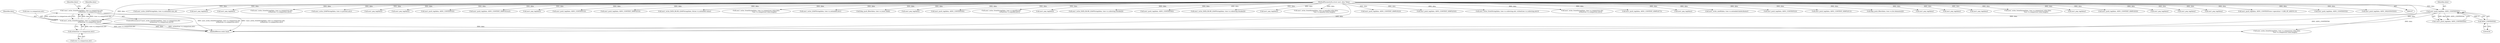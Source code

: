 digraph "0_samba_530d50a1abdcdf4d1775652d4c456c1274d83d8d_1@API" {
"1000524" [label="(Call,!asn1_write_OctetString(data, tree->u.comparison.attr,\n                                     strlen(tree->u.comparison.attr)))"];
"1000525" [label="(Call,asn1_write_OctetString(data, tree->u.comparison.attr,\n                                     strlen(tree->u.comparison.attr)))"];
"1000517" [label="(Call,asn1_push_tag(data, ASN1_CONTEXT(6)))"];
"1000108" [label="(MethodParameterIn,struct asn1_data *data)"];
"1000519" [label="(Call,ASN1_CONTEXT(6))"];
"1000534" [label="(Call,strlen(tree->u.comparison.attr))"];
"1000697" [label="(Call,asn1_write_LDAPString(data, tree->u.extended.rule_id))"];
"1000509" [label="(Call,asn1_pop_tag(data))"];
"1000198" [label="(Call,asn1_pop_tag(data))"];
"1000526" [label="(Identifier,data)"];
"1000464" [label="(Call,asn1_write_OctetString(data, tree->u.comparison.attr,\n                                     strlen(tree->u.comparison.attr)))"];
"1000586" [label="(Call,asn1_write_LDAPString(data, tree->u.present.attr))"];
"1000710" [label="(Call,asn1_pop_tag(data))"];
"1000570" [label="(Call,asn1_pop_tag(data))"];
"1000267" [label="(Call,asn1_push_tag(data, ASN1_CONTEXT(4)))"];
"1000411" [label="(Call,asn1_push_tag(data, ASN1_CONTEXT_SIMPLE(ctx)))"];
"1000517" [label="(Call,asn1_push_tag(data, ASN1_CONTEXT(6)))"];
"1000448" [label="(Call,asn1_pop_tag(data))"];
"1000206" [label="(Call,asn1_push_tag(data, ASN1_CONTEXT(3)))"];
"1000752" [label="(Call,asn1_push_tag(data, ASN1_CONTEXT_SIMPLE(3)))"];
"1000518" [label="(Identifier,data)"];
"1000760" [label="(Call,asn1_write_DATA_BLOB_LDAPString(data, &tree->u.extended.value))"];
"1000527" [label="(Call,tree->u.comparison.attr)"];
"1000485" [label="(Call,asn1_write_OctetString(data, tree->u.comparison.value.data,\n                                     tree->u.comparison.value.length))"];
"1000733" [label="(Call,asn1_write_LDAPString(data, tree->u.extended.attr))"];
"1000520" [label="(Literal,6)"];
"1000535" [label="(Call,tree->u.comparison.attr)"];
"1000184" [label="(Call,ldap_push_filter(data, tree->u.isnot.child))"];
"1000359" [label="(Call,asn1_pop_tag(data))"];
"1000546" [label="(Call,asn1_write_OctetString(data, tree->u.comparison.value.data,\n                                     tree->u.comparison.value.length))"];
"1000672" [label="(Call,asn1_push_tag(data, ASN1_CONTEXT(9)))"];
"1000820" [label="(MethodReturn,static bool)"];
"1000108" [label="(MethodParameterIn,struct asn1_data *data)"];
"1000214" [label="(Call,asn1_write_OctetString(data, tree->u.equality.attr,\n                                     strlen(tree->u.equality.attr)))"];
"1000664" [label="(Call,asn1_pop_tag(data))"];
"1000419" [label="(Call,asn1_write_DATA_BLOB_LDAPString(data, tree->u.substring.chunks[i]))"];
"1000611" [label="(Call,asn1_push_tag(data, ASN1_CONTEXT(8)))"];
"1000344" [label="(Call,asn1_write_DATA_BLOB_LDAPString(data, tree->u.substring.chunks[i]))"];
"1000168" [label="(Call,asn1_pop_tag(data))"];
"1000235" [label="(Call,asn1_write_OctetString(data, tree->u.equality.value.data,\n                                     tree->u.equality.value.length))"];
"1000725" [label="(Call,asn1_push_tag(data, ASN1_CONTEXT_SIMPLE(2)))"];
"1000780" [label="(Call,asn1_push_tag(data, ASN1_CONTEXT_SIMPLE(4)))"];
"1000275" [label="(Call,asn1_write_OctetString(data, tree->u.substring.attr, strlen(tree->u.substring.attr)))"];
"1000619" [label="(Call,asn1_write_OctetString(data, tree->u.comparison.attr,\n                                     strlen(tree->u.comparison.attr)))"];
"1000578" [label="(Call,asn1_push_tag(data, ASN1_CONTEXT_SIMPLE(7)))"];
"1000434" [label="(Call,asn1_pop_tag(data))"];
"1000525" [label="(Call,asn1_write_OctetString(data, tree->u.comparison.attr,\n                                     strlen(tree->u.comparison.attr)))"];
"1000788" [label="(Call,asn1_write_uint8(data, tree->u.extended.dnAttributes))"];
"1000176" [label="(Call,asn1_push_tag(data, ASN1_CONTEXT(2)))"];
"1000547" [label="(Identifier,data)"];
"1000689" [label="(Call,asn1_push_tag(data, ASN1_CONTEXT_SIMPLE(1)))"];
"1000516" [label="(Call,!asn1_push_tag(data, ASN1_CONTEXT(6)))"];
"1000152" [label="(Call,ldap_push_filter(data, tree->u.list.elements[i]))"];
"1000746" [label="(Call,asn1_pop_tag(data))"];
"1000524" [label="(Call,!asn1_write_OctetString(data, tree->u.comparison.attr,\n                                     strlen(tree->u.comparison.attr)))"];
"1000599" [label="(Call,asn1_pop_tag(data))"];
"1000801" [label="(Call,asn1_pop_tag(data))"];
"1000640" [label="(Call,asn1_write_OctetString(data, tree->u.comparison.value.data,\n                                     tree->u.comparison.value.length))"];
"1000807" [label="(Call,asn1_pop_tag(data))"];
"1000336" [label="(Call,asn1_push_tag(data, ASN1_CONTEXT_SIMPLE(0)))"];
"1000543" [label="(Identifier,false)"];
"1000259" [label="(Call,asn1_pop_tag(data))"];
"1000442" [label="(Call,asn1_pop_tag(data))"];
"1000774" [label="(Call,asn1_pop_tag(data))"];
"1000534" [label="(Call,strlen(tree->u.comparison.attr))"];
"1000121" [label="(Call,asn1_push_tag(data, ASN1_CONTEXT(tree->operation==LDB_OP_AND?0:1)))"];
"1000456" [label="(Call,asn1_push_tag(data, ASN1_CONTEXT(5)))"];
"1000523" [label="(ControlStructure,if (!asn1_write_OctetString(data, tree->u.comparison.attr,\n                                     strlen(tree->u.comparison.attr))))"];
"1000519" [label="(Call,ASN1_CONTEXT(6))"];
"1000296" [label="(Call,asn1_push_tag(data, ASN1_SEQUENCE(0)))"];
"1000524" -> "1000523"  [label="AST: "];
"1000524" -> "1000525"  [label="CFG: "];
"1000525" -> "1000524"  [label="AST: "];
"1000543" -> "1000524"  [label="CFG: "];
"1000547" -> "1000524"  [label="CFG: "];
"1000524" -> "1000820"  [label="DDG: asn1_write_OctetString(data, tree->u.comparison.attr,\n                                     strlen(tree->u.comparison.attr))"];
"1000524" -> "1000820"  [label="DDG: !asn1_write_OctetString(data, tree->u.comparison.attr,\n                                     strlen(tree->u.comparison.attr))"];
"1000525" -> "1000524"  [label="DDG: data"];
"1000525" -> "1000524"  [label="DDG: tree->u.comparison.attr"];
"1000525" -> "1000524"  [label="DDG: strlen(tree->u.comparison.attr)"];
"1000525" -> "1000534"  [label="CFG: "];
"1000526" -> "1000525"  [label="AST: "];
"1000527" -> "1000525"  [label="AST: "];
"1000534" -> "1000525"  [label="AST: "];
"1000525" -> "1000820"  [label="DDG: data"];
"1000525" -> "1000820"  [label="DDG: strlen(tree->u.comparison.attr)"];
"1000525" -> "1000820"  [label="DDG: tree->u.comparison.attr"];
"1000517" -> "1000525"  [label="DDG: data"];
"1000108" -> "1000525"  [label="DDG: data"];
"1000534" -> "1000525"  [label="DDG: tree->u.comparison.attr"];
"1000525" -> "1000546"  [label="DDG: data"];
"1000517" -> "1000516"  [label="AST: "];
"1000517" -> "1000519"  [label="CFG: "];
"1000518" -> "1000517"  [label="AST: "];
"1000519" -> "1000517"  [label="AST: "];
"1000516" -> "1000517"  [label="CFG: "];
"1000517" -> "1000820"  [label="DDG: ASN1_CONTEXT(6)"];
"1000517" -> "1000820"  [label="DDG: data"];
"1000517" -> "1000516"  [label="DDG: data"];
"1000517" -> "1000516"  [label="DDG: ASN1_CONTEXT(6)"];
"1000108" -> "1000517"  [label="DDG: data"];
"1000519" -> "1000517"  [label="DDG: 6"];
"1000108" -> "1000107"  [label="AST: "];
"1000108" -> "1000820"  [label="DDG: data"];
"1000108" -> "1000121"  [label="DDG: data"];
"1000108" -> "1000152"  [label="DDG: data"];
"1000108" -> "1000168"  [label="DDG: data"];
"1000108" -> "1000176"  [label="DDG: data"];
"1000108" -> "1000184"  [label="DDG: data"];
"1000108" -> "1000198"  [label="DDG: data"];
"1000108" -> "1000206"  [label="DDG: data"];
"1000108" -> "1000214"  [label="DDG: data"];
"1000108" -> "1000235"  [label="DDG: data"];
"1000108" -> "1000259"  [label="DDG: data"];
"1000108" -> "1000267"  [label="DDG: data"];
"1000108" -> "1000275"  [label="DDG: data"];
"1000108" -> "1000296"  [label="DDG: data"];
"1000108" -> "1000336"  [label="DDG: data"];
"1000108" -> "1000344"  [label="DDG: data"];
"1000108" -> "1000359"  [label="DDG: data"];
"1000108" -> "1000411"  [label="DDG: data"];
"1000108" -> "1000419"  [label="DDG: data"];
"1000108" -> "1000434"  [label="DDG: data"];
"1000108" -> "1000442"  [label="DDG: data"];
"1000108" -> "1000448"  [label="DDG: data"];
"1000108" -> "1000456"  [label="DDG: data"];
"1000108" -> "1000464"  [label="DDG: data"];
"1000108" -> "1000485"  [label="DDG: data"];
"1000108" -> "1000509"  [label="DDG: data"];
"1000108" -> "1000546"  [label="DDG: data"];
"1000108" -> "1000570"  [label="DDG: data"];
"1000108" -> "1000578"  [label="DDG: data"];
"1000108" -> "1000586"  [label="DDG: data"];
"1000108" -> "1000599"  [label="DDG: data"];
"1000108" -> "1000611"  [label="DDG: data"];
"1000108" -> "1000619"  [label="DDG: data"];
"1000108" -> "1000640"  [label="DDG: data"];
"1000108" -> "1000664"  [label="DDG: data"];
"1000108" -> "1000672"  [label="DDG: data"];
"1000108" -> "1000689"  [label="DDG: data"];
"1000108" -> "1000697"  [label="DDG: data"];
"1000108" -> "1000710"  [label="DDG: data"];
"1000108" -> "1000725"  [label="DDG: data"];
"1000108" -> "1000733"  [label="DDG: data"];
"1000108" -> "1000746"  [label="DDG: data"];
"1000108" -> "1000752"  [label="DDG: data"];
"1000108" -> "1000760"  [label="DDG: data"];
"1000108" -> "1000774"  [label="DDG: data"];
"1000108" -> "1000780"  [label="DDG: data"];
"1000108" -> "1000788"  [label="DDG: data"];
"1000108" -> "1000801"  [label="DDG: data"];
"1000108" -> "1000807"  [label="DDG: data"];
"1000519" -> "1000520"  [label="CFG: "];
"1000520" -> "1000519"  [label="AST: "];
"1000534" -> "1000535"  [label="CFG: "];
"1000535" -> "1000534"  [label="AST: "];
}
